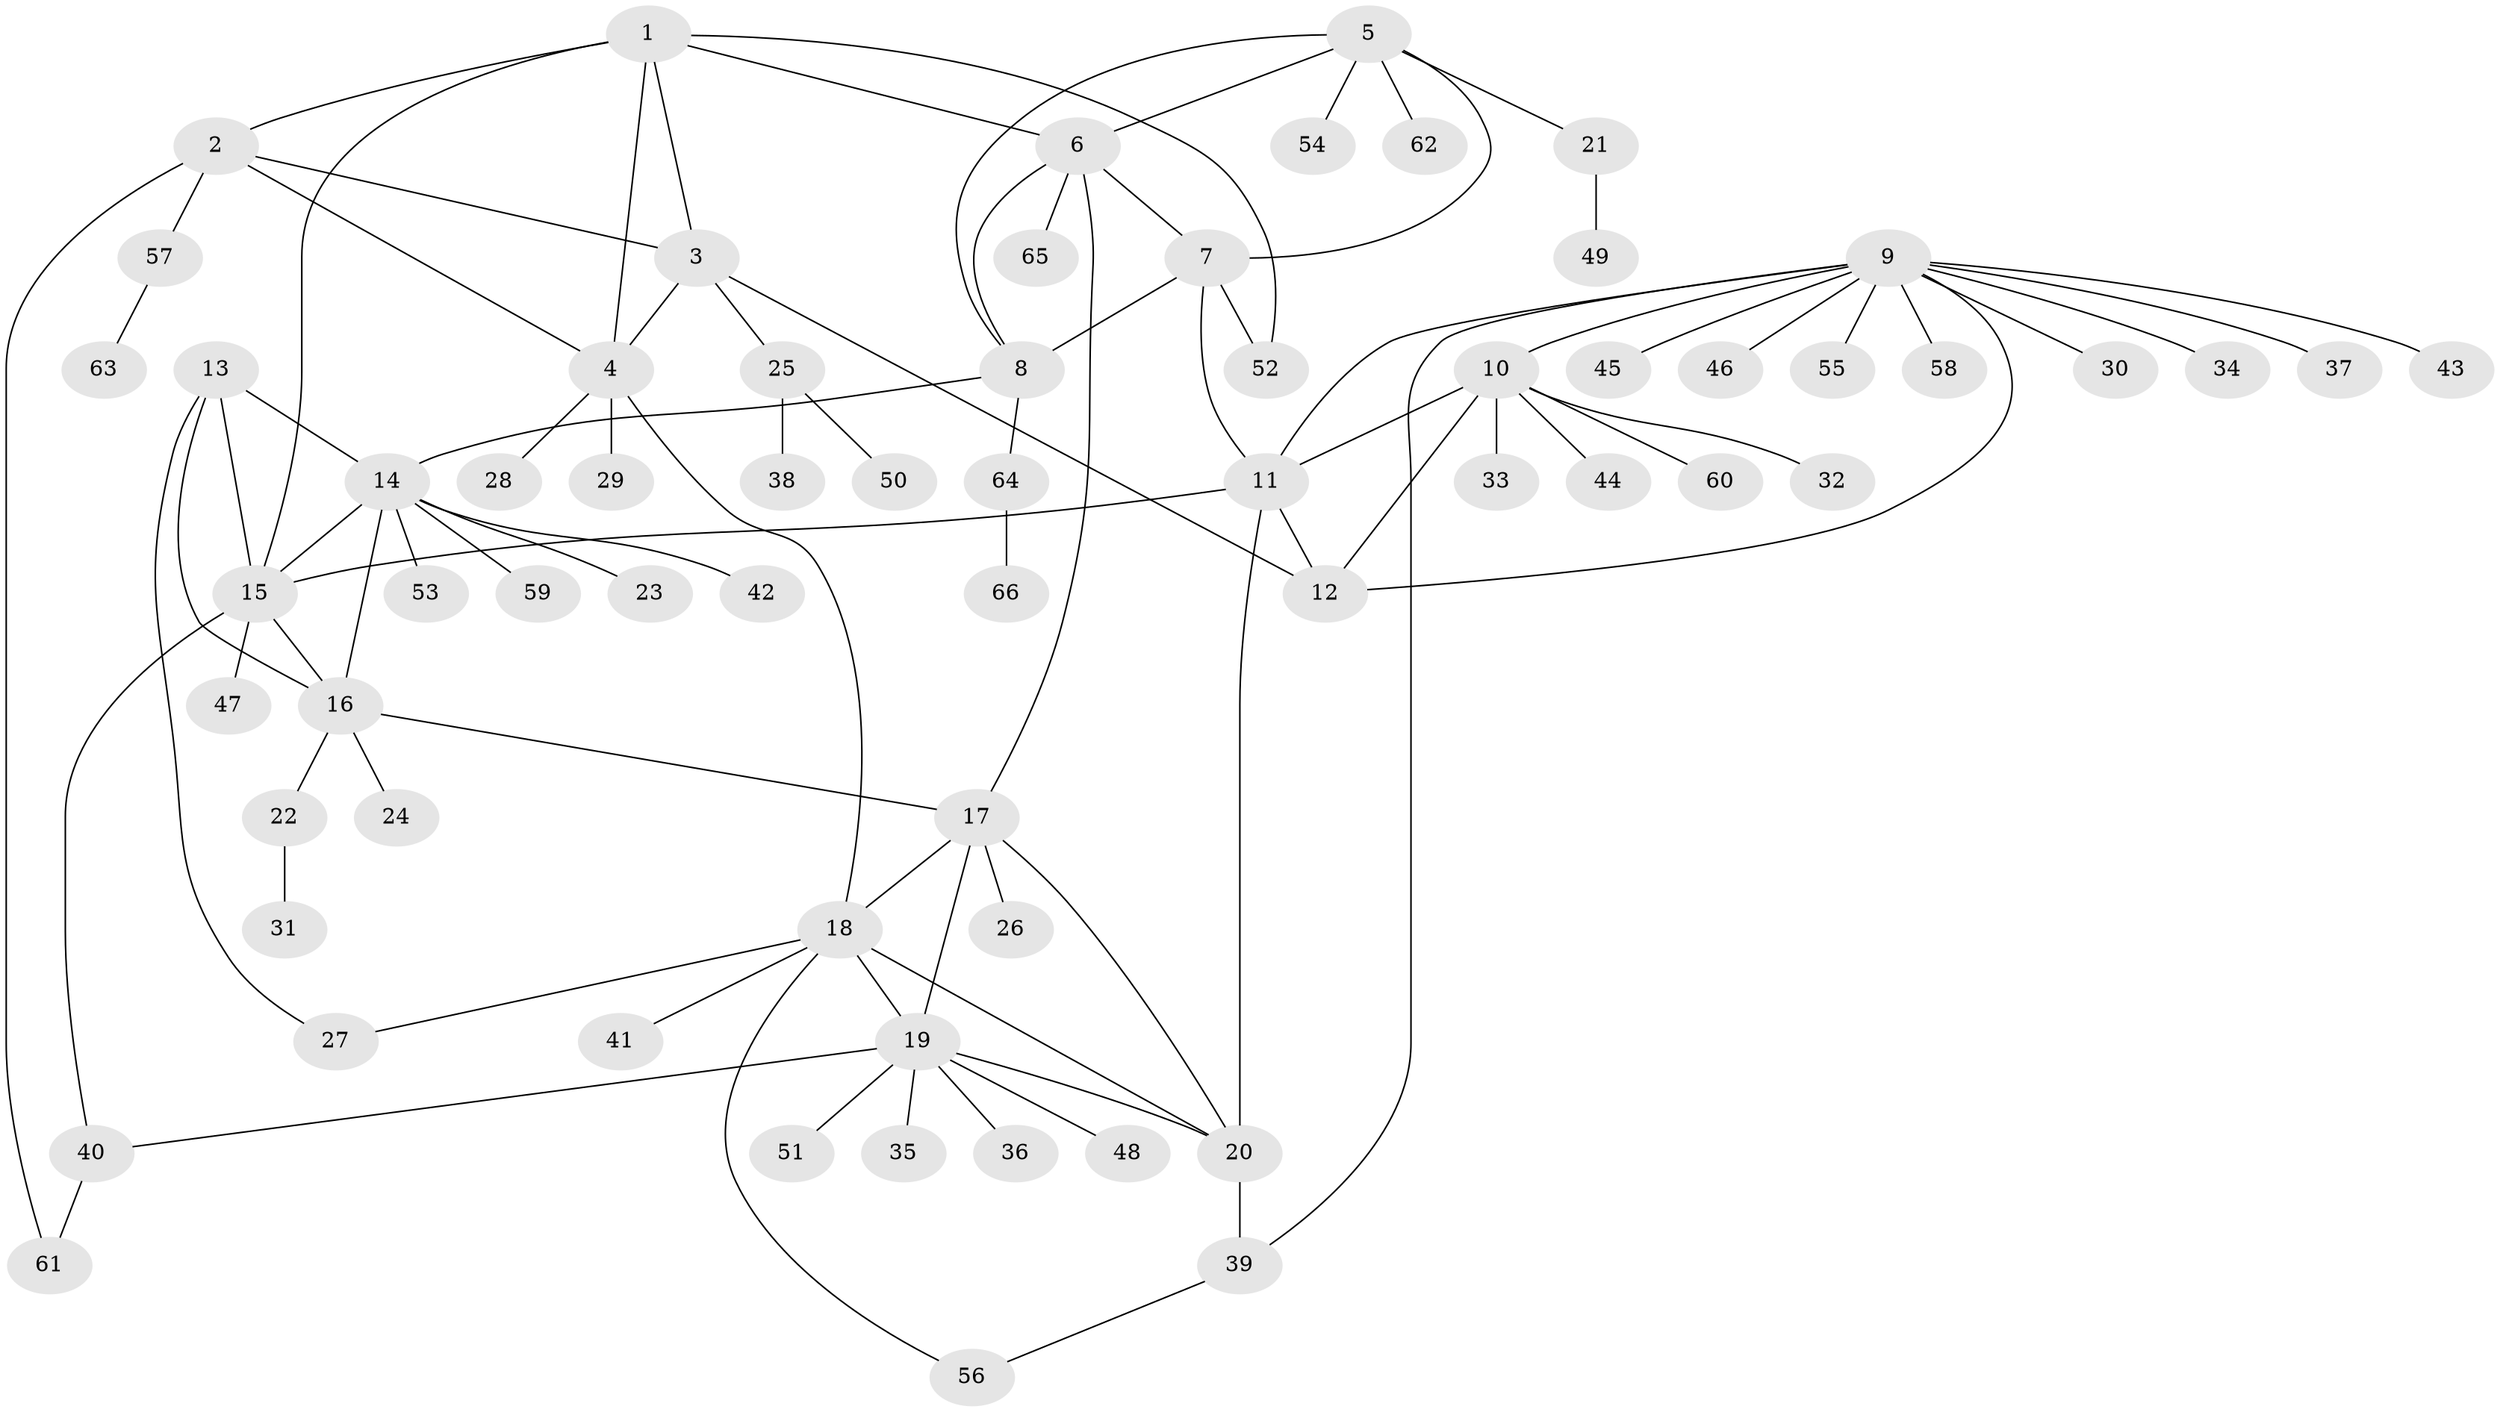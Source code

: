 // original degree distribution, {6: 0.05434782608695652, 5: 0.010869565217391304, 7: 0.06521739130434782, 13: 0.010869565217391304, 8: 0.05434782608695652, 4: 0.043478260869565216, 3: 0.03260869565217391, 1: 0.5760869565217391, 2: 0.15217391304347827}
// Generated by graph-tools (version 1.1) at 2025/52/03/04/25 22:52:37]
// undirected, 66 vertices, 92 edges
graph export_dot {
  node [color=gray90,style=filled];
  1;
  2;
  3;
  4;
  5;
  6;
  7;
  8;
  9;
  10;
  11;
  12;
  13;
  14;
  15;
  16;
  17;
  18;
  19;
  20;
  21;
  22;
  23;
  24;
  25;
  26;
  27;
  28;
  29;
  30;
  31;
  32;
  33;
  34;
  35;
  36;
  37;
  38;
  39;
  40;
  41;
  42;
  43;
  44;
  45;
  46;
  47;
  48;
  49;
  50;
  51;
  52;
  53;
  54;
  55;
  56;
  57;
  58;
  59;
  60;
  61;
  62;
  63;
  64;
  65;
  66;
  1 -- 2 [weight=1.0];
  1 -- 3 [weight=1.0];
  1 -- 4 [weight=1.0];
  1 -- 6 [weight=1.0];
  1 -- 15 [weight=1.0];
  1 -- 52 [weight=1.0];
  2 -- 3 [weight=1.0];
  2 -- 4 [weight=1.0];
  2 -- 57 [weight=1.0];
  2 -- 61 [weight=1.0];
  3 -- 4 [weight=1.0];
  3 -- 12 [weight=1.0];
  3 -- 25 [weight=1.0];
  4 -- 18 [weight=1.0];
  4 -- 28 [weight=1.0];
  4 -- 29 [weight=1.0];
  5 -- 6 [weight=1.0];
  5 -- 7 [weight=1.0];
  5 -- 8 [weight=1.0];
  5 -- 21 [weight=1.0];
  5 -- 54 [weight=1.0];
  5 -- 62 [weight=1.0];
  6 -- 7 [weight=1.0];
  6 -- 8 [weight=1.0];
  6 -- 17 [weight=1.0];
  6 -- 65 [weight=1.0];
  7 -- 8 [weight=1.0];
  7 -- 11 [weight=1.0];
  7 -- 52 [weight=1.0];
  8 -- 14 [weight=1.0];
  8 -- 64 [weight=1.0];
  9 -- 10 [weight=1.0];
  9 -- 11 [weight=1.0];
  9 -- 12 [weight=1.0];
  9 -- 30 [weight=1.0];
  9 -- 34 [weight=1.0];
  9 -- 37 [weight=1.0];
  9 -- 39 [weight=1.0];
  9 -- 43 [weight=1.0];
  9 -- 45 [weight=1.0];
  9 -- 46 [weight=1.0];
  9 -- 55 [weight=1.0];
  9 -- 58 [weight=1.0];
  10 -- 11 [weight=1.0];
  10 -- 12 [weight=1.0];
  10 -- 32 [weight=1.0];
  10 -- 33 [weight=1.0];
  10 -- 44 [weight=1.0];
  10 -- 60 [weight=1.0];
  11 -- 12 [weight=1.0];
  11 -- 15 [weight=1.0];
  11 -- 20 [weight=1.0];
  13 -- 14 [weight=1.0];
  13 -- 15 [weight=1.0];
  13 -- 16 [weight=1.0];
  13 -- 27 [weight=1.0];
  14 -- 15 [weight=1.0];
  14 -- 16 [weight=1.0];
  14 -- 23 [weight=1.0];
  14 -- 42 [weight=1.0];
  14 -- 53 [weight=1.0];
  14 -- 59 [weight=1.0];
  15 -- 16 [weight=1.0];
  15 -- 40 [weight=1.0];
  15 -- 47 [weight=1.0];
  16 -- 17 [weight=1.0];
  16 -- 22 [weight=1.0];
  16 -- 24 [weight=1.0];
  17 -- 18 [weight=1.0];
  17 -- 19 [weight=1.0];
  17 -- 20 [weight=1.0];
  17 -- 26 [weight=1.0];
  18 -- 19 [weight=1.0];
  18 -- 20 [weight=1.0];
  18 -- 27 [weight=1.0];
  18 -- 41 [weight=1.0];
  18 -- 56 [weight=1.0];
  19 -- 20 [weight=1.0];
  19 -- 35 [weight=1.0];
  19 -- 36 [weight=1.0];
  19 -- 40 [weight=1.0];
  19 -- 48 [weight=1.0];
  19 -- 51 [weight=1.0];
  20 -- 39 [weight=1.0];
  21 -- 49 [weight=1.0];
  22 -- 31 [weight=1.0];
  25 -- 38 [weight=1.0];
  25 -- 50 [weight=1.0];
  39 -- 56 [weight=1.0];
  40 -- 61 [weight=1.0];
  57 -- 63 [weight=1.0];
  64 -- 66 [weight=1.0];
}
